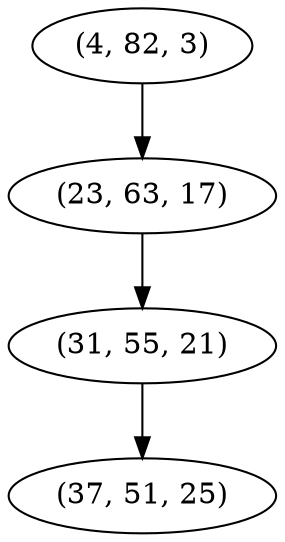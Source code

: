 digraph tree {
    "(4, 82, 3)";
    "(23, 63, 17)";
    "(31, 55, 21)";
    "(37, 51, 25)";
    "(4, 82, 3)" -> "(23, 63, 17)";
    "(23, 63, 17)" -> "(31, 55, 21)";
    "(31, 55, 21)" -> "(37, 51, 25)";
}
